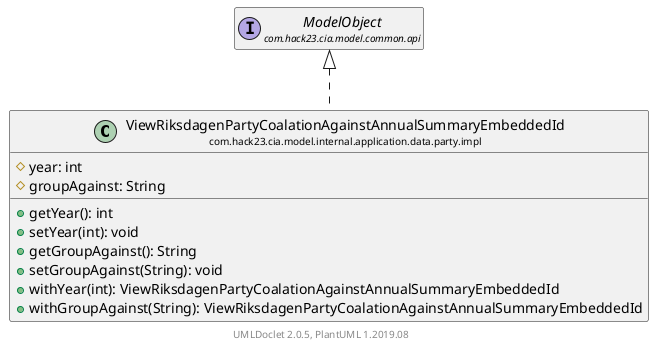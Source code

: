 @startuml
    set namespaceSeparator none
    hide empty fields
    hide empty methods

    class "<size:14>ViewRiksdagenPartyCoalationAgainstAnnualSummaryEmbeddedId\n<size:10>com.hack23.cia.model.internal.application.data.party.impl" as com.hack23.cia.model.internal.application.data.party.impl.ViewRiksdagenPartyCoalationAgainstAnnualSummaryEmbeddedId [[ViewRiksdagenPartyCoalationAgainstAnnualSummaryEmbeddedId.html]] {
        #year: int
        #groupAgainst: String
        +getYear(): int
        +setYear(int): void
        +getGroupAgainst(): String
        +setGroupAgainst(String): void
        +withYear(int): ViewRiksdagenPartyCoalationAgainstAnnualSummaryEmbeddedId
        +withGroupAgainst(String): ViewRiksdagenPartyCoalationAgainstAnnualSummaryEmbeddedId
    }

    interface "<size:14>ModelObject\n<size:10>com.hack23.cia.model.common.api" as com.hack23.cia.model.common.api.ModelObject

    com.hack23.cia.model.common.api.ModelObject <|.. com.hack23.cia.model.internal.application.data.party.impl.ViewRiksdagenPartyCoalationAgainstAnnualSummaryEmbeddedId

    center footer UMLDoclet 2.0.5, PlantUML 1.2019.08
@enduml
